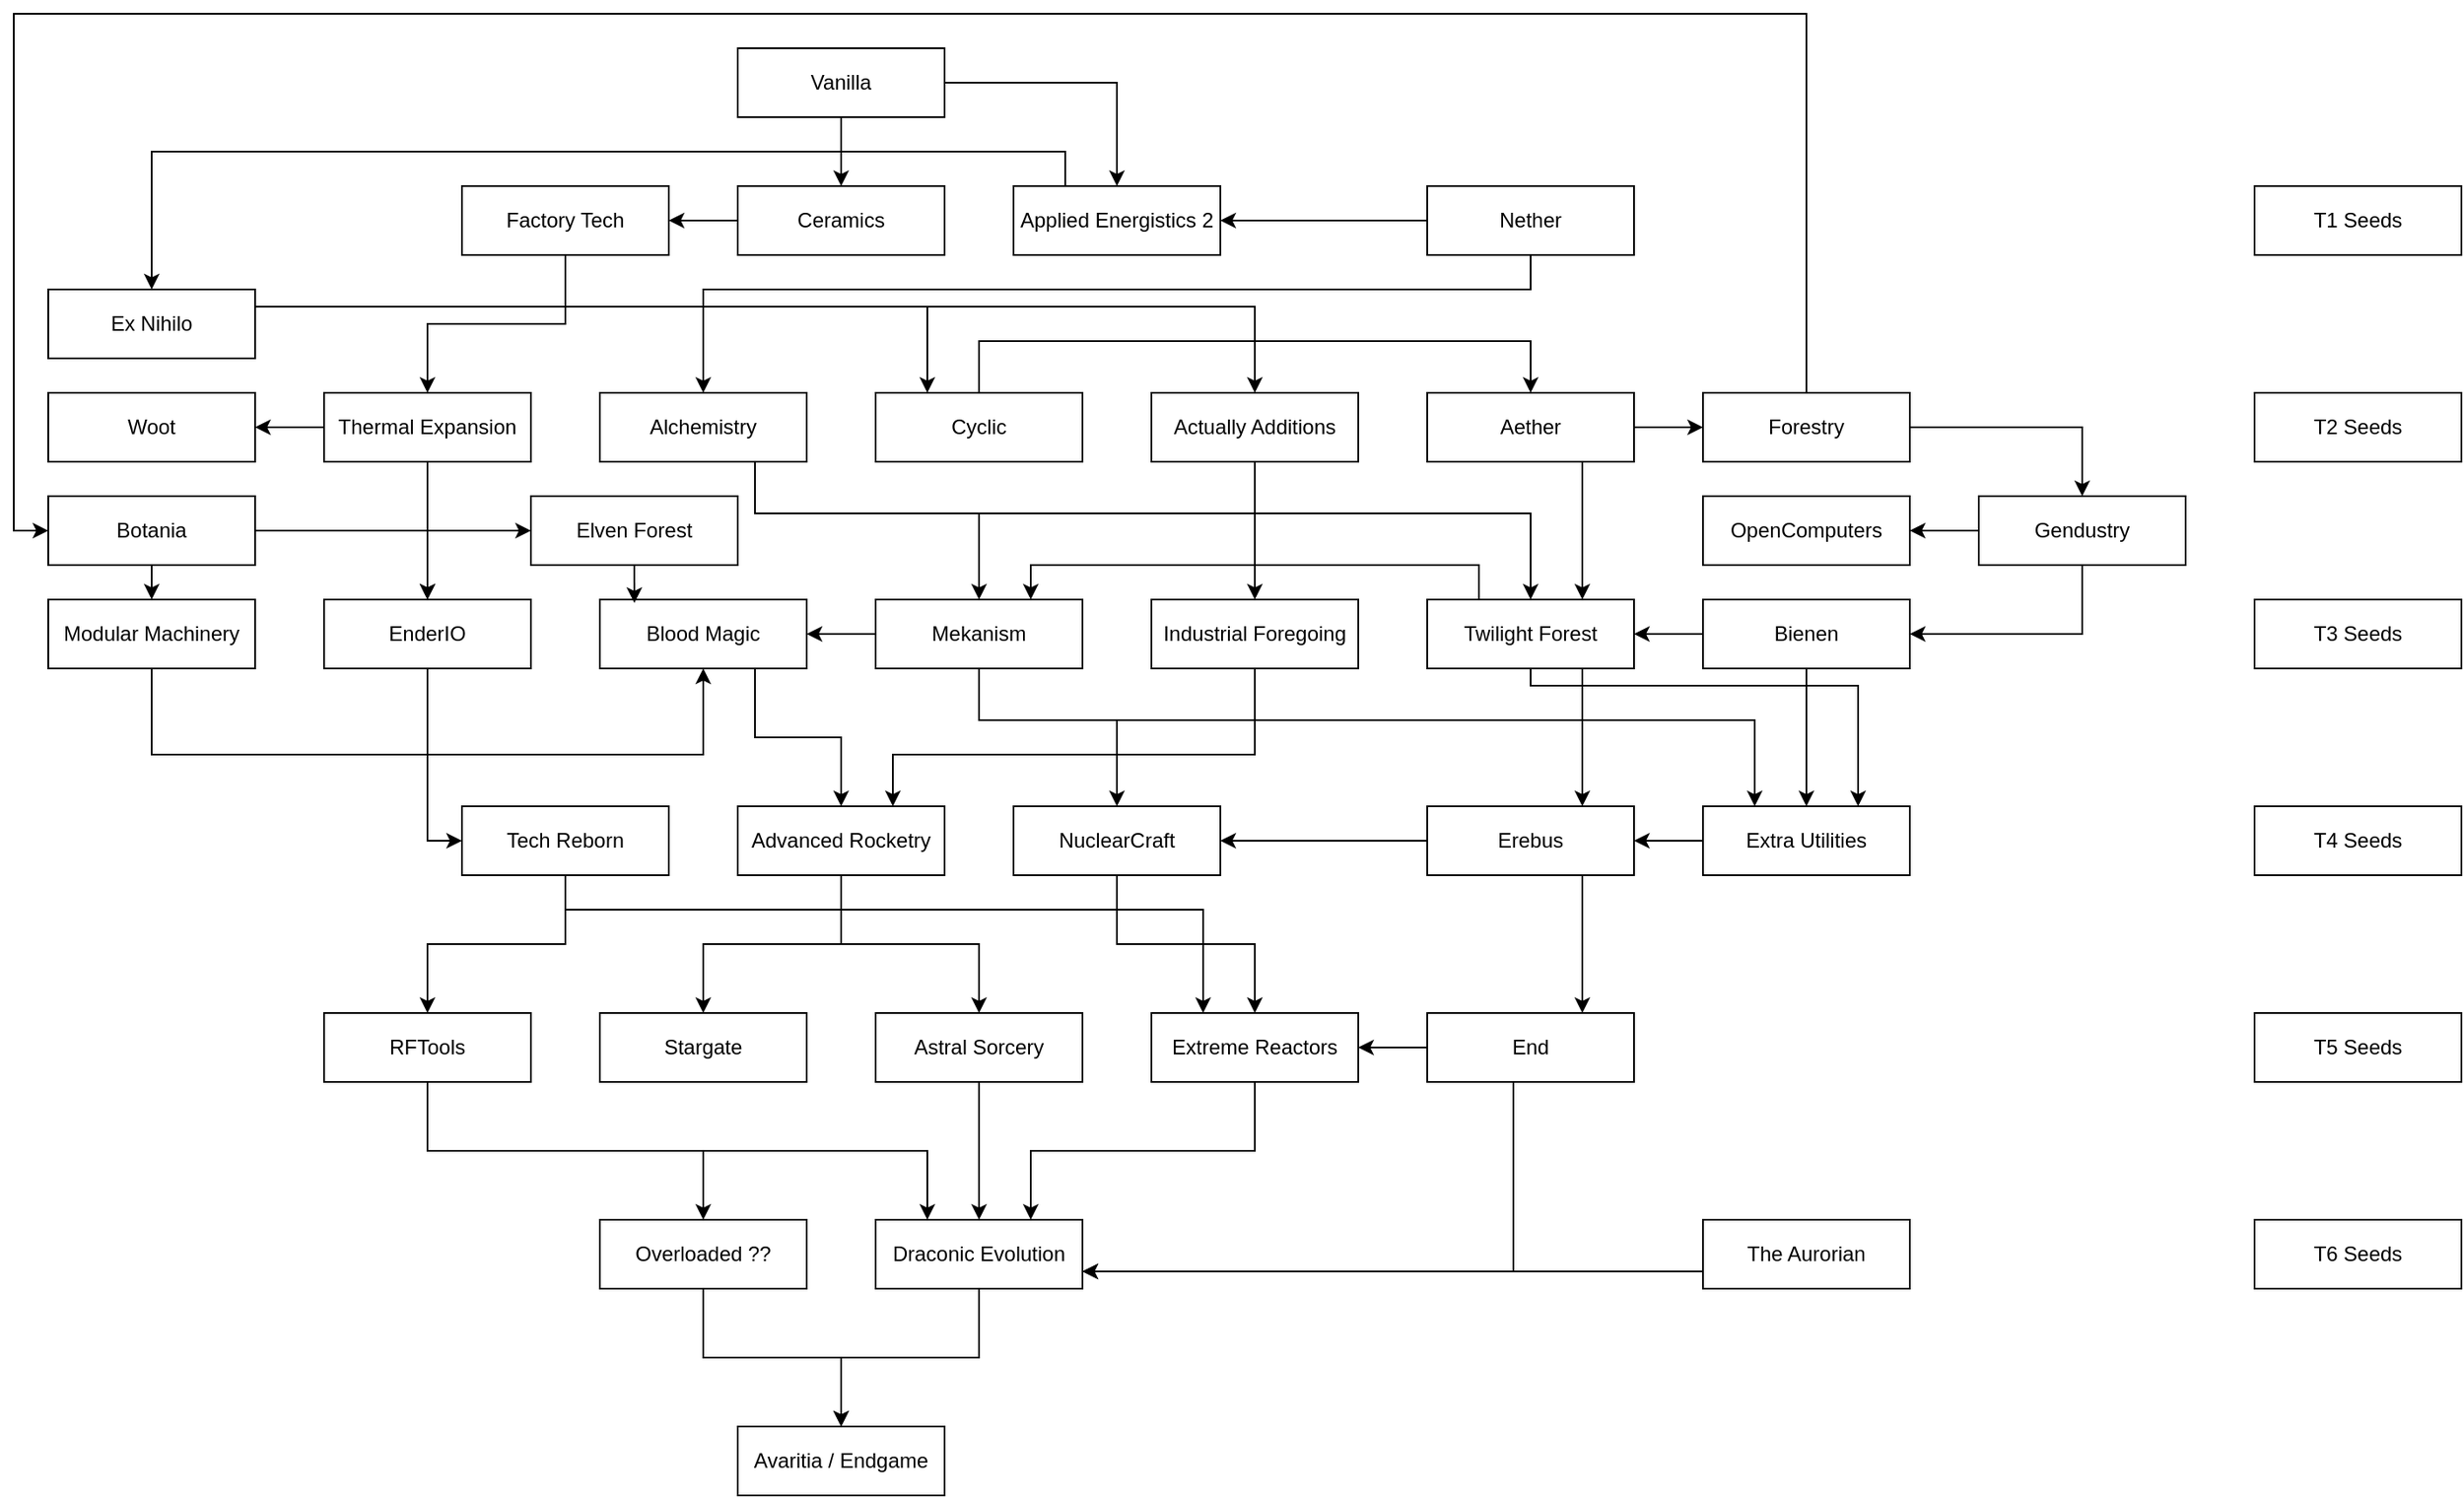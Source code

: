 <mxfile version="12.5.3" type="device"><diagram id="li2SQ4Bsw_zm8HCd5v-s" name="Page-1"><mxGraphModel dx="1422" dy="822" grid="1" gridSize="10" guides="1" tooltips="1" connect="1" arrows="1" fold="1" page="1" pageScale="1" pageWidth="1169" pageHeight="827" math="0" shadow="0"><root><mxCell id="0"/><mxCell id="1" parent="0"/><mxCell id="o-nXF44kHD8iium2Obyb-37" value="" style="edgeStyle=orthogonalEdgeStyle;rounded=0;orthogonalLoop=1;jettySize=auto;html=1;" parent="1" source="o-nXF44kHD8iium2Obyb-1" target="o-nXF44kHD8iium2Obyb-24" edge="1"><mxGeometry relative="1" as="geometry"/></mxCell><mxCell id="o-nXF44kHD8iium2Obyb-39" value="" style="edgeStyle=orthogonalEdgeStyle;rounded=0;orthogonalLoop=1;jettySize=auto;html=1;" parent="1" source="o-nXF44kHD8iium2Obyb-1" target="o-nXF44kHD8iium2Obyb-14" edge="1"><mxGeometry relative="1" as="geometry"><mxPoint x="640" y="60" as="targetPoint"/></mxGeometry></mxCell><mxCell id="o-nXF44kHD8iium2Obyb-1" value="Vanilla" style="rounded=0;whiteSpace=wrap;html=1;" parent="1" vertex="1"><mxGeometry x="440" y="40" width="120" height="40" as="geometry"/></mxCell><mxCell id="o-nXF44kHD8iium2Obyb-94" style="edgeStyle=orthogonalEdgeStyle;rounded=0;orthogonalLoop=1;jettySize=auto;html=1;exitX=0.5;exitY=1;exitDx=0;exitDy=0;entryX=0.75;entryY=0;entryDx=0;entryDy=0;" parent="1" source="o-nXF44kHD8iium2Obyb-2" target="o-nXF44kHD8iium2Obyb-10" edge="1"><mxGeometry relative="1" as="geometry"><Array as="points"><mxPoint x="740" y="450"/><mxPoint x="530" y="450"/></Array></mxGeometry></mxCell><mxCell id="o-nXF44kHD8iium2Obyb-2" value="Industrial Foregoing" style="rounded=0;whiteSpace=wrap;html=1;" parent="1" vertex="1"><mxGeometry x="680" y="360" width="120" height="40" as="geometry"/></mxCell><mxCell id="o-nXF44kHD8iium2Obyb-105" value="" style="edgeStyle=orthogonalEdgeStyle;rounded=0;orthogonalLoop=1;jettySize=auto;html=1;" parent="1" source="o-nXF44kHD8iium2Obyb-3" target="o-nXF44kHD8iium2Obyb-15" edge="1"><mxGeometry relative="1" as="geometry"/></mxCell><mxCell id="o-nXF44kHD8iium2Obyb-3" value="Astral Sorcery" style="rounded=0;whiteSpace=wrap;html=1;" parent="1" vertex="1"><mxGeometry x="520" y="600" width="120" height="40" as="geometry"/></mxCell><mxCell id="o-nXF44kHD8iium2Obyb-92" style="edgeStyle=orthogonalEdgeStyle;rounded=0;orthogonalLoop=1;jettySize=auto;html=1;exitX=0.75;exitY=1;exitDx=0;exitDy=0;" parent="1" source="o-nXF44kHD8iium2Obyb-4" target="o-nXF44kHD8iium2Obyb-10" edge="1"><mxGeometry relative="1" as="geometry"/></mxCell><mxCell id="o-nXF44kHD8iium2Obyb-4" value="Blood Magic" style="rounded=0;whiteSpace=wrap;html=1;" parent="1" vertex="1"><mxGeometry x="360" y="360" width="120" height="40" as="geometry"/></mxCell><mxCell id="o-nXF44kHD8iium2Obyb-63" value="" style="edgeStyle=orthogonalEdgeStyle;rounded=0;orthogonalLoop=1;jettySize=auto;html=1;" parent="1" source="o-nXF44kHD8iium2Obyb-5" target="o-nXF44kHD8iium2Obyb-7" edge="1"><mxGeometry relative="1" as="geometry"><mxPoint x="240" y="320" as="targetPoint"/></mxGeometry></mxCell><mxCell id="o-nXF44kHD8iium2Obyb-66" value="" style="edgeStyle=orthogonalEdgeStyle;rounded=0;orthogonalLoop=1;jettySize=auto;html=1;" parent="1" source="o-nXF44kHD8iium2Obyb-5" edge="1"><mxGeometry relative="1" as="geometry"><mxPoint x="100" y="360" as="targetPoint"/></mxGeometry></mxCell><mxCell id="HbDj6OZq1fD6NnR-A2iY-11" style="edgeStyle=orthogonalEdgeStyle;rounded=0;orthogonalLoop=1;jettySize=auto;html=1;exitX=1;exitY=0.5;exitDx=0;exitDy=0;entryX=0;entryY=0.5;entryDx=0;entryDy=0;" edge="1" parent="1" source="o-nXF44kHD8iium2Obyb-5" target="HbDj6OZq1fD6NnR-A2iY-3"><mxGeometry relative="1" as="geometry"/></mxCell><mxCell id="o-nXF44kHD8iium2Obyb-5" value="Botania" style="rounded=0;whiteSpace=wrap;html=1;" parent="1" vertex="1"><mxGeometry x="40" y="300" width="120" height="40" as="geometry"/></mxCell><mxCell id="o-nXF44kHD8iium2Obyb-6" value="Avaritia / Endgame" style="rounded=0;whiteSpace=wrap;html=1;" parent="1" vertex="1"><mxGeometry x="440" y="840" width="120" height="40" as="geometry"/></mxCell><mxCell id="o-nXF44kHD8iium2Obyb-81" value="" style="edgeStyle=orthogonalEdgeStyle;rounded=0;orthogonalLoop=1;jettySize=auto;html=1;entryX=0;entryY=0.5;entryDx=0;entryDy=0;" parent="1" source="o-nXF44kHD8iium2Obyb-7" target="o-nXF44kHD8iium2Obyb-20" edge="1"><mxGeometry relative="1" as="geometry"><mxPoint x="260" y="480" as="targetPoint"/></mxGeometry></mxCell><mxCell id="o-nXF44kHD8iium2Obyb-7" value="EnderIO" style="rounded=0;whiteSpace=wrap;html=1;" parent="1" vertex="1"><mxGeometry x="200" y="360" width="120" height="40" as="geometry"/></mxCell><mxCell id="o-nXF44kHD8iium2Obyb-83" value="" style="edgeStyle=orthogonalEdgeStyle;rounded=0;orthogonalLoop=1;jettySize=auto;html=1;entryX=0.25;entryY=0;entryDx=0;entryDy=0;" parent="1" source="o-nXF44kHD8iium2Obyb-8" target="o-nXF44kHD8iium2Obyb-12" edge="1"><mxGeometry relative="1" as="geometry"><mxPoint x="580" y="480" as="targetPoint"/><Array as="points"><mxPoint x="580" y="430"/><mxPoint x="1030" y="430"/></Array></mxGeometry></mxCell><mxCell id="o-nXF44kHD8iium2Obyb-93" style="edgeStyle=orthogonalEdgeStyle;rounded=0;orthogonalLoop=1;jettySize=auto;html=1;exitX=0.5;exitY=1;exitDx=0;exitDy=0;entryX=0.5;entryY=0;entryDx=0;entryDy=0;" parent="1" source="o-nXF44kHD8iium2Obyb-8" target="o-nXF44kHD8iium2Obyb-29" edge="1"><mxGeometry relative="1" as="geometry"><Array as="points"><mxPoint x="580" y="430"/><mxPoint x="660" y="430"/></Array></mxGeometry></mxCell><mxCell id="o-nXF44kHD8iium2Obyb-111" value="" style="edgeStyle=orthogonalEdgeStyle;rounded=0;orthogonalLoop=1;jettySize=auto;html=1;" parent="1" source="o-nXF44kHD8iium2Obyb-8" target="o-nXF44kHD8iium2Obyb-4" edge="1"><mxGeometry relative="1" as="geometry"/></mxCell><mxCell id="o-nXF44kHD8iium2Obyb-8" value="Mekanism" style="rounded=0;whiteSpace=wrap;html=1;" parent="1" vertex="1"><mxGeometry x="520" y="360" width="120" height="40" as="geometry"/></mxCell><mxCell id="o-nXF44kHD8iium2Obyb-50" value="" style="edgeStyle=orthogonalEdgeStyle;rounded=0;orthogonalLoop=1;jettySize=auto;html=1;" parent="1" source="o-nXF44kHD8iium2Obyb-9" target="o-nXF44kHD8iium2Obyb-34" edge="1"><mxGeometry relative="1" as="geometry"/></mxCell><mxCell id="o-nXF44kHD8iium2Obyb-64" value="" style="edgeStyle=orthogonalEdgeStyle;rounded=0;orthogonalLoop=1;jettySize=auto;html=1;" parent="1" source="o-nXF44kHD8iium2Obyb-9" target="o-nXF44kHD8iium2Obyb-7" edge="1"><mxGeometry relative="1" as="geometry"/></mxCell><mxCell id="o-nXF44kHD8iium2Obyb-9" value="Thermal Expansion" style="rounded=0;whiteSpace=wrap;html=1;" parent="1" vertex="1"><mxGeometry x="200" y="240" width="120" height="40" as="geometry"/></mxCell><mxCell id="o-nXF44kHD8iium2Obyb-88" value="" style="edgeStyle=orthogonalEdgeStyle;rounded=0;orthogonalLoop=1;jettySize=auto;html=1;" parent="1" source="o-nXF44kHD8iium2Obyb-10" target="o-nXF44kHD8iium2Obyb-33" edge="1"><mxGeometry relative="1" as="geometry"><mxPoint x="500" y="600" as="targetPoint"/></mxGeometry></mxCell><mxCell id="o-nXF44kHD8iium2Obyb-10" value="Advanced Rocketry" style="rounded=0;whiteSpace=wrap;html=1;" parent="1" vertex="1"><mxGeometry x="440" y="480" width="120" height="40" as="geometry"/></mxCell><mxCell id="o-nXF44kHD8iium2Obyb-60" value="" style="edgeStyle=orthogonalEdgeStyle;rounded=0;orthogonalLoop=1;jettySize=auto;html=1;" parent="1" source="o-nXF44kHD8iium2Obyb-11" target="o-nXF44kHD8iium2Obyb-2" edge="1"><mxGeometry relative="1" as="geometry"/></mxCell><mxCell id="o-nXF44kHD8iium2Obyb-11" value="Actually Additions" style="rounded=0;whiteSpace=wrap;html=1;" parent="1" vertex="1"><mxGeometry x="680" y="240" width="120" height="40" as="geometry"/></mxCell><mxCell id="o-nXF44kHD8iium2Obyb-75" value="" style="edgeStyle=orthogonalEdgeStyle;rounded=0;orthogonalLoop=1;jettySize=auto;html=1;" parent="1" source="o-nXF44kHD8iium2Obyb-12" target="o-nXF44kHD8iium2Obyb-18" edge="1"><mxGeometry relative="1" as="geometry"/></mxCell><mxCell id="o-nXF44kHD8iium2Obyb-12" value="Extra Utilities" style="rounded=0;whiteSpace=wrap;html=1;" parent="1" vertex="1"><mxGeometry x="1000" y="480" width="120" height="40" as="geometry"/></mxCell><mxCell id="o-nXF44kHD8iium2Obyb-13" value="OpenComputers" style="rounded=0;whiteSpace=wrap;html=1;" parent="1" vertex="1"><mxGeometry x="1000" y="300" width="120" height="40" as="geometry"/></mxCell><mxCell id="nZScnemNXDAMBwu8Jyb--1" style="edgeStyle=orthogonalEdgeStyle;rounded=0;orthogonalLoop=1;jettySize=auto;html=1;exitX=0.25;exitY=0;exitDx=0;exitDy=0;entryX=0.5;entryY=0;entryDx=0;entryDy=0;" parent="1" source="o-nXF44kHD8iium2Obyb-14" target="o-nXF44kHD8iium2Obyb-25" edge="1"><mxGeometry relative="1" as="geometry"/></mxCell><mxCell id="o-nXF44kHD8iium2Obyb-14" value="Applied Energistics 2" style="rounded=0;whiteSpace=wrap;html=1;" parent="1" vertex="1"><mxGeometry x="600" y="120" width="120" height="40" as="geometry"/></mxCell><mxCell id="o-nXF44kHD8iium2Obyb-36" value="" style="edgeStyle=orthogonalEdgeStyle;rounded=0;orthogonalLoop=1;jettySize=auto;html=1;" parent="1" source="o-nXF44kHD8iium2Obyb-15" target="o-nXF44kHD8iium2Obyb-6" edge="1"><mxGeometry relative="1" as="geometry"/></mxCell><mxCell id="o-nXF44kHD8iium2Obyb-15" value="Draconic Evolution" style="rounded=0;whiteSpace=wrap;html=1;" parent="1" vertex="1"><mxGeometry x="520" y="720" width="120" height="40" as="geometry"/></mxCell><mxCell id="o-nXF44kHD8iium2Obyb-84" value="" style="edgeStyle=orthogonalEdgeStyle;rounded=0;orthogonalLoop=1;jettySize=auto;html=1;entryX=0.75;entryY=0;entryDx=0;entryDy=0;" parent="1" source="o-nXF44kHD8iium2Obyb-16" target="o-nXF44kHD8iium2Obyb-12" edge="1"><mxGeometry relative="1" as="geometry"><Array as="points"><mxPoint x="900" y="410"/><mxPoint x="1090" y="410"/></Array></mxGeometry></mxCell><mxCell id="o-nXF44kHD8iium2Obyb-110" style="edgeStyle=orthogonalEdgeStyle;rounded=0;orthogonalLoop=1;jettySize=auto;html=1;exitX=0.25;exitY=0;exitDx=0;exitDy=0;entryX=0.75;entryY=0;entryDx=0;entryDy=0;" parent="1" source="o-nXF44kHD8iium2Obyb-16" target="o-nXF44kHD8iium2Obyb-8" edge="1"><mxGeometry relative="1" as="geometry"/></mxCell><mxCell id="o-nXF44kHD8iium2Obyb-16" value="Twilight Forest" style="rounded=0;whiteSpace=wrap;html=1;" parent="1" vertex="1"><mxGeometry x="840" y="360" width="120" height="40" as="geometry"/></mxCell><mxCell id="o-nXF44kHD8iium2Obyb-74" value="" style="edgeStyle=orthogonalEdgeStyle;rounded=0;orthogonalLoop=1;jettySize=auto;html=1;" parent="1" source="o-nXF44kHD8iium2Obyb-17" target="o-nXF44kHD8iium2Obyb-21" edge="1"><mxGeometry relative="1" as="geometry"/></mxCell><mxCell id="o-nXF44kHD8iium2Obyb-17" value="Aether" style="rounded=0;whiteSpace=wrap;html=1;" parent="1" vertex="1"><mxGeometry x="840" y="240" width="120" height="40" as="geometry"/></mxCell><mxCell id="o-nXF44kHD8iium2Obyb-78" value="" style="edgeStyle=orthogonalEdgeStyle;rounded=0;orthogonalLoop=1;jettySize=auto;html=1;entryX=1;entryY=0.5;entryDx=0;entryDy=0;" parent="1" source="o-nXF44kHD8iium2Obyb-18" target="o-nXF44kHD8iium2Obyb-29" edge="1"><mxGeometry relative="1" as="geometry"><mxPoint x="760" y="500" as="targetPoint"/></mxGeometry></mxCell><mxCell id="o-nXF44kHD8iium2Obyb-18" value="Erebus" style="rounded=0;whiteSpace=wrap;html=1;" parent="1" vertex="1"><mxGeometry x="840" y="480" width="120" height="40" as="geometry"/></mxCell><mxCell id="o-nXF44kHD8iium2Obyb-69" value="" style="edgeStyle=orthogonalEdgeStyle;rounded=0;orthogonalLoop=1;jettySize=auto;html=1;" parent="1" source="o-nXF44kHD8iium2Obyb-19" target="o-nXF44kHD8iium2Obyb-35" edge="1"><mxGeometry relative="1" as="geometry"><Array as="points"><mxPoint x="900" y="180"/><mxPoint x="420" y="180"/></Array></mxGeometry></mxCell><mxCell id="o-nXF44kHD8iium2Obyb-113" value="" style="edgeStyle=orthogonalEdgeStyle;rounded=0;orthogonalLoop=1;jettySize=auto;html=1;entryX=1;entryY=0.5;entryDx=0;entryDy=0;" parent="1" source="o-nXF44kHD8iium2Obyb-19" target="o-nXF44kHD8iium2Obyb-14" edge="1"><mxGeometry relative="1" as="geometry"><mxPoint x="760" y="140.0" as="targetPoint"/></mxGeometry></mxCell><mxCell id="o-nXF44kHD8iium2Obyb-19" value="Nether" style="rounded=0;whiteSpace=wrap;html=1;" parent="1" vertex="1"><mxGeometry x="840" y="120" width="120" height="40" as="geometry"/></mxCell><mxCell id="o-nXF44kHD8iium2Obyb-96" style="edgeStyle=orthogonalEdgeStyle;rounded=0;orthogonalLoop=1;jettySize=auto;html=1;exitX=0.5;exitY=1;exitDx=0;exitDy=0;" parent="1" source="o-nXF44kHD8iium2Obyb-20" target="o-nXF44kHD8iium2Obyb-30" edge="1"><mxGeometry relative="1" as="geometry"/></mxCell><mxCell id="o-nXF44kHD8iium2Obyb-114" style="edgeStyle=orthogonalEdgeStyle;rounded=0;orthogonalLoop=1;jettySize=auto;html=1;exitX=0.5;exitY=1;exitDx=0;exitDy=0;entryX=0.25;entryY=0;entryDx=0;entryDy=0;" parent="1" source="o-nXF44kHD8iium2Obyb-20" target="o-nXF44kHD8iium2Obyb-26" edge="1"><mxGeometry relative="1" as="geometry"><Array as="points"><mxPoint x="340" y="540"/><mxPoint x="710" y="540"/></Array></mxGeometry></mxCell><mxCell id="o-nXF44kHD8iium2Obyb-20" value="Tech Reborn" style="rounded=0;whiteSpace=wrap;html=1;" parent="1" vertex="1"><mxGeometry x="280" y="480" width="120" height="40" as="geometry"/></mxCell><mxCell id="o-nXF44kHD8iium2Obyb-55" value="" style="edgeStyle=orthogonalEdgeStyle;rounded=0;orthogonalLoop=1;jettySize=auto;html=1;" parent="1" source="o-nXF44kHD8iium2Obyb-21" target="o-nXF44kHD8iium2Obyb-28" edge="1"><mxGeometry relative="1" as="geometry"><mxPoint x="1200" y="260" as="targetPoint"/></mxGeometry></mxCell><mxCell id="HbDj6OZq1fD6NnR-A2iY-12" style="edgeStyle=orthogonalEdgeStyle;rounded=0;orthogonalLoop=1;jettySize=auto;html=1;exitX=0.5;exitY=0;exitDx=0;exitDy=0;entryX=0;entryY=0.5;entryDx=0;entryDy=0;" edge="1" parent="1" source="o-nXF44kHD8iium2Obyb-21" target="o-nXF44kHD8iium2Obyb-5"><mxGeometry relative="1" as="geometry"><Array as="points"><mxPoint x="1060" y="20"/><mxPoint x="20" y="20"/><mxPoint x="20" y="320"/></Array></mxGeometry></mxCell><mxCell id="o-nXF44kHD8iium2Obyb-21" value="Forestry" style="rounded=0;whiteSpace=wrap;html=1;" parent="1" vertex="1"><mxGeometry x="1000" y="240" width="120" height="40" as="geometry"/></mxCell><mxCell id="o-nXF44kHD8iium2Obyb-76" value="" style="edgeStyle=orthogonalEdgeStyle;rounded=0;orthogonalLoop=1;jettySize=auto;html=1;" parent="1" source="o-nXF44kHD8iium2Obyb-22" target="o-nXF44kHD8iium2Obyb-12" edge="1"><mxGeometry relative="1" as="geometry"/></mxCell><mxCell id="o-nXF44kHD8iium2Obyb-85" value="" style="edgeStyle=orthogonalEdgeStyle;rounded=0;orthogonalLoop=1;jettySize=auto;html=1;" parent="1" source="o-nXF44kHD8iium2Obyb-22" target="o-nXF44kHD8iium2Obyb-16" edge="1"><mxGeometry relative="1" as="geometry"/></mxCell><mxCell id="o-nXF44kHD8iium2Obyb-22" value="Bienen" style="rounded=0;whiteSpace=wrap;html=1;" parent="1" vertex="1"><mxGeometry x="1000" y="360" width="120" height="40" as="geometry"/></mxCell><mxCell id="o-nXF44kHD8iium2Obyb-73" value="" style="edgeStyle=orthogonalEdgeStyle;rounded=0;orthogonalLoop=1;jettySize=auto;html=1;entryX=0.5;entryY=0;entryDx=0;entryDy=0;" parent="1" source="o-nXF44kHD8iium2Obyb-23" target="o-nXF44kHD8iium2Obyb-17" edge="1"><mxGeometry relative="1" as="geometry"><mxPoint x="580" y="160" as="targetPoint"/><Array as="points"><mxPoint x="580" y="210"/><mxPoint x="900" y="210"/></Array></mxGeometry></mxCell><mxCell id="o-nXF44kHD8iium2Obyb-23" value="Cyclic" style="rounded=0;whiteSpace=wrap;html=1;" parent="1" vertex="1"><mxGeometry x="520" y="240" width="120" height="40" as="geometry"/></mxCell><mxCell id="o-nXF44kHD8iium2Obyb-102" value="" style="edgeStyle=orthogonalEdgeStyle;rounded=0;orthogonalLoop=1;jettySize=auto;html=1;" parent="1" source="o-nXF44kHD8iium2Obyb-24" target="o-nXF44kHD8iium2Obyb-27" edge="1"><mxGeometry relative="1" as="geometry"/></mxCell><mxCell id="o-nXF44kHD8iium2Obyb-24" value="Ceramics" style="rounded=0;whiteSpace=wrap;html=1;" parent="1" vertex="1"><mxGeometry x="440" y="120" width="120" height="40" as="geometry"/></mxCell><mxCell id="o-nXF44kHD8iium2Obyb-59" value="" style="edgeStyle=orthogonalEdgeStyle;rounded=0;orthogonalLoop=1;jettySize=auto;html=1;entryX=0.5;entryY=0;entryDx=0;entryDy=0;" parent="1" source="o-nXF44kHD8iium2Obyb-25" target="o-nXF44kHD8iium2Obyb-11" edge="1"><mxGeometry relative="1" as="geometry"><mxPoint x="240" y="200" as="targetPoint"/><Array as="points"><mxPoint x="740" y="190"/></Array></mxGeometry></mxCell><mxCell id="o-nXF44kHD8iium2Obyb-103" style="edgeStyle=orthogonalEdgeStyle;rounded=0;orthogonalLoop=1;jettySize=auto;html=1;exitX=1;exitY=0.25;exitDx=0;exitDy=0;entryX=0.25;entryY=0;entryDx=0;entryDy=0;" parent="1" source="o-nXF44kHD8iium2Obyb-25" target="o-nXF44kHD8iium2Obyb-23" edge="1"><mxGeometry relative="1" as="geometry"/></mxCell><mxCell id="o-nXF44kHD8iium2Obyb-25" value="Ex Nihilo" style="rounded=0;whiteSpace=wrap;html=1;" parent="1" vertex="1"><mxGeometry x="40" y="180" width="120" height="40" as="geometry"/></mxCell><mxCell id="o-nXF44kHD8iium2Obyb-106" style="edgeStyle=orthogonalEdgeStyle;rounded=0;orthogonalLoop=1;jettySize=auto;html=1;entryX=0.75;entryY=0;entryDx=0;entryDy=0;" parent="1" source="o-nXF44kHD8iium2Obyb-26" target="o-nXF44kHD8iium2Obyb-15" edge="1"><mxGeometry relative="1" as="geometry"><Array as="points"><mxPoint x="740" y="680"/><mxPoint x="610" y="680"/></Array></mxGeometry></mxCell><mxCell id="o-nXF44kHD8iium2Obyb-26" value="Extreme Reactors" style="rounded=0;whiteSpace=wrap;html=1;" parent="1" vertex="1"><mxGeometry x="680" y="600" width="120" height="40" as="geometry"/></mxCell><mxCell id="o-nXF44kHD8iium2Obyb-49" value="" style="edgeStyle=orthogonalEdgeStyle;rounded=0;orthogonalLoop=1;jettySize=auto;html=1;entryX=0.5;entryY=0;entryDx=0;entryDy=0;" parent="1" source="o-nXF44kHD8iium2Obyb-27" target="o-nXF44kHD8iium2Obyb-9" edge="1"><mxGeometry relative="1" as="geometry"><mxPoint x="340" y="240" as="targetPoint"/></mxGeometry></mxCell><mxCell id="o-nXF44kHD8iium2Obyb-27" value="Factory Tech" style="rounded=0;whiteSpace=wrap;html=1;" parent="1" vertex="1"><mxGeometry x="280" y="120" width="120" height="40" as="geometry"/></mxCell><mxCell id="o-nXF44kHD8iium2Obyb-57" value="" style="edgeStyle=orthogonalEdgeStyle;rounded=0;orthogonalLoop=1;jettySize=auto;html=1;entryX=1;entryY=0.5;entryDx=0;entryDy=0;exitX=0.5;exitY=1;exitDx=0;exitDy=0;" parent="1" source="o-nXF44kHD8iium2Obyb-28" target="o-nXF44kHD8iium2Obyb-22" edge="1"><mxGeometry relative="1" as="geometry"><mxPoint x="1220" y="420" as="targetPoint"/></mxGeometry></mxCell><mxCell id="o-nXF44kHD8iium2Obyb-86" value="" style="edgeStyle=orthogonalEdgeStyle;rounded=0;orthogonalLoop=1;jettySize=auto;html=1;" parent="1" source="o-nXF44kHD8iium2Obyb-28" target="o-nXF44kHD8iium2Obyb-13" edge="1"><mxGeometry relative="1" as="geometry"/></mxCell><mxCell id="o-nXF44kHD8iium2Obyb-28" value="Gendustry" style="rounded=0;whiteSpace=wrap;html=1;" parent="1" vertex="1"><mxGeometry x="1160" y="300" width="120" height="40" as="geometry"/></mxCell><mxCell id="o-nXF44kHD8iium2Obyb-97" style="edgeStyle=orthogonalEdgeStyle;rounded=0;orthogonalLoop=1;jettySize=auto;html=1;" parent="1" source="o-nXF44kHD8iium2Obyb-29" target="o-nXF44kHD8iium2Obyb-26" edge="1"><mxGeometry relative="1" as="geometry"/></mxCell><mxCell id="o-nXF44kHD8iium2Obyb-29" value="NuclearCraft" style="rounded=0;whiteSpace=wrap;html=1;" parent="1" vertex="1"><mxGeometry x="600" y="480" width="120" height="40" as="geometry"/></mxCell><mxCell id="o-nXF44kHD8iium2Obyb-108" style="edgeStyle=orthogonalEdgeStyle;rounded=0;orthogonalLoop=1;jettySize=auto;html=1;" parent="1" source="o-nXF44kHD8iium2Obyb-30" target="o-nXF44kHD8iium2Obyb-32" edge="1"><mxGeometry relative="1" as="geometry"><Array as="points"><mxPoint x="260" y="680"/><mxPoint x="420" y="680"/></Array></mxGeometry></mxCell><mxCell id="o-nXF44kHD8iium2Obyb-109" style="edgeStyle=orthogonalEdgeStyle;rounded=0;orthogonalLoop=1;jettySize=auto;html=1;exitX=0.5;exitY=1;exitDx=0;exitDy=0;entryX=0.25;entryY=0;entryDx=0;entryDy=0;" parent="1" source="o-nXF44kHD8iium2Obyb-30" target="o-nXF44kHD8iium2Obyb-15" edge="1"><mxGeometry relative="1" as="geometry"/></mxCell><mxCell id="o-nXF44kHD8iium2Obyb-30" value="RFTools" style="rounded=0;whiteSpace=wrap;html=1;" parent="1" vertex="1"><mxGeometry x="200" y="600" width="120" height="40" as="geometry"/></mxCell><mxCell id="o-nXF44kHD8iium2Obyb-68" value="" style="edgeStyle=orthogonalEdgeStyle;rounded=0;orthogonalLoop=1;jettySize=auto;html=1;entryX=0.5;entryY=1;entryDx=0;entryDy=0;" parent="1" source="o-nXF44kHD8iium2Obyb-31" target="o-nXF44kHD8iium2Obyb-4" edge="1"><mxGeometry relative="1" as="geometry"><mxPoint x="100" y="480" as="targetPoint"/><Array as="points"><mxPoint x="100" y="450"/><mxPoint x="420" y="450"/></Array></mxGeometry></mxCell><mxCell id="o-nXF44kHD8iium2Obyb-31" value="Modular Machinery" style="rounded=0;whiteSpace=wrap;html=1;" parent="1" vertex="1"><mxGeometry x="40" y="360" width="120" height="40" as="geometry"/></mxCell><mxCell id="o-nXF44kHD8iium2Obyb-45" value="" style="edgeStyle=orthogonalEdgeStyle;rounded=0;orthogonalLoop=1;jettySize=auto;html=1;" parent="1" source="o-nXF44kHD8iium2Obyb-32" target="o-nXF44kHD8iium2Obyb-6" edge="1"><mxGeometry relative="1" as="geometry"><mxPoint x="580" y="840" as="targetPoint"/></mxGeometry></mxCell><mxCell id="o-nXF44kHD8iium2Obyb-32" value="Overloaded ??" style="rounded=0;whiteSpace=wrap;html=1;" parent="1" vertex="1"><mxGeometry x="360" y="720" width="120" height="40" as="geometry"/></mxCell><mxCell id="o-nXF44kHD8iium2Obyb-33" value="Stargate" style="rounded=0;whiteSpace=wrap;html=1;" parent="1" vertex="1"><mxGeometry x="360" y="600" width="120" height="40" as="geometry"/></mxCell><mxCell id="o-nXF44kHD8iium2Obyb-34" value="Woot" style="rounded=0;whiteSpace=wrap;html=1;" parent="1" vertex="1"><mxGeometry x="40" y="240" width="120" height="40" as="geometry"/></mxCell><mxCell id="o-nXF44kHD8iium2Obyb-51" value="" style="edgeStyle=orthogonalEdgeStyle;rounded=0;orthogonalLoop=1;jettySize=auto;html=1;exitX=0.75;exitY=1;exitDx=0;exitDy=0;" parent="1" source="o-nXF44kHD8iium2Obyb-35" target="o-nXF44kHD8iium2Obyb-16" edge="1"><mxGeometry relative="1" as="geometry"><Array as="points"><mxPoint x="450" y="310"/><mxPoint x="900" y="310"/></Array></mxGeometry></mxCell><mxCell id="o-nXF44kHD8iium2Obyb-61" value="" style="edgeStyle=orthogonalEdgeStyle;rounded=0;orthogonalLoop=1;jettySize=auto;html=1;exitX=0.75;exitY=1;exitDx=0;exitDy=0;" parent="1" source="o-nXF44kHD8iium2Obyb-35" target="o-nXF44kHD8iium2Obyb-8" edge="1"><mxGeometry relative="1" as="geometry"><Array as="points"><mxPoint x="450" y="310"/><mxPoint x="580" y="310"/></Array></mxGeometry></mxCell><mxCell id="o-nXF44kHD8iium2Obyb-35" value="Alchemistry" style="rounded=0;whiteSpace=wrap;html=1;" parent="1" vertex="1"><mxGeometry x="360" y="240" width="120" height="40" as="geometry"/></mxCell><mxCell id="o-nXF44kHD8iium2Obyb-98" value="" style="edgeStyle=orthogonalEdgeStyle;rounded=0;orthogonalLoop=1;jettySize=auto;html=1;" parent="1" source="o-nXF44kHD8iium2Obyb-43" target="o-nXF44kHD8iium2Obyb-26" edge="1"><mxGeometry relative="1" as="geometry"/></mxCell><mxCell id="o-nXF44kHD8iium2Obyb-100" value="" style="edgeStyle=orthogonalEdgeStyle;rounded=0;orthogonalLoop=1;jettySize=auto;html=1;entryX=1;entryY=0.75;entryDx=0;entryDy=0;" parent="1" source="o-nXF44kHD8iium2Obyb-43" target="o-nXF44kHD8iium2Obyb-15" edge="1"><mxGeometry relative="1" as="geometry"><mxPoint x="900" y="720" as="targetPoint"/><Array as="points"><mxPoint x="890" y="750"/></Array></mxGeometry></mxCell><mxCell id="o-nXF44kHD8iium2Obyb-43" value="End" style="rounded=0;whiteSpace=wrap;html=1;" parent="1" vertex="1"><mxGeometry x="840" y="600" width="120" height="40" as="geometry"/></mxCell><mxCell id="o-nXF44kHD8iium2Obyb-70" value="" style="endArrow=classic;html=1;exitX=0.75;exitY=1;exitDx=0;exitDy=0;entryX=0.75;entryY=0;entryDx=0;entryDy=0;" parent="1" source="o-nXF44kHD8iium2Obyb-17" target="o-nXF44kHD8iium2Obyb-16" edge="1"><mxGeometry width="50" height="50" relative="1" as="geometry"><mxPoint x="940" y="350" as="sourcePoint"/><mxPoint x="990" y="300" as="targetPoint"/></mxGeometry></mxCell><mxCell id="o-nXF44kHD8iium2Obyb-71" value="" style="endArrow=classic;html=1;exitX=0.75;exitY=1;exitDx=0;exitDy=0;entryX=0.75;entryY=0;entryDx=0;entryDy=0;" parent="1" source="o-nXF44kHD8iium2Obyb-16" target="o-nXF44kHD8iium2Obyb-18" edge="1"><mxGeometry width="50" height="50" relative="1" as="geometry"><mxPoint x="1010" y="620" as="sourcePoint"/><mxPoint x="1060" y="570" as="targetPoint"/></mxGeometry></mxCell><mxCell id="o-nXF44kHD8iium2Obyb-79" value="" style="endArrow=classic;html=1;exitX=0.75;exitY=1;exitDx=0;exitDy=0;entryX=0.75;entryY=0;entryDx=0;entryDy=0;" parent="1" edge="1"><mxGeometry width="50" height="50" relative="1" as="geometry"><mxPoint x="930" y="520" as="sourcePoint"/><mxPoint x="930" y="600" as="targetPoint"/></mxGeometry></mxCell><mxCell id="o-nXF44kHD8iium2Obyb-90" value="" style="edgeStyle=orthogonalEdgeStyle;rounded=0;orthogonalLoop=1;jettySize=auto;html=1;entryX=0.5;entryY=0;entryDx=0;entryDy=0;exitX=0.5;exitY=1;exitDx=0;exitDy=0;" parent="1" source="o-nXF44kHD8iium2Obyb-10" target="o-nXF44kHD8iium2Obyb-3" edge="1"><mxGeometry relative="1" as="geometry"><mxPoint x="510" y="530" as="sourcePoint"/><mxPoint x="430" y="610" as="targetPoint"/></mxGeometry></mxCell><mxCell id="o-nXF44kHD8iium2Obyb-116" value="T1 Seeds" style="rounded=0;whiteSpace=wrap;html=1;" parent="1" vertex="1"><mxGeometry x="1320" y="120" width="120" height="40" as="geometry"/></mxCell><mxCell id="o-nXF44kHD8iium2Obyb-117" value="T2&amp;nbsp;Seeds" style="rounded=0;whiteSpace=wrap;html=1;" parent="1" vertex="1"><mxGeometry x="1320" y="240" width="120" height="40" as="geometry"/></mxCell><mxCell id="o-nXF44kHD8iium2Obyb-118" value="T3 Seeds" style="rounded=0;whiteSpace=wrap;html=1;" parent="1" vertex="1"><mxGeometry x="1320" y="360" width="120" height="40" as="geometry"/></mxCell><mxCell id="o-nXF44kHD8iium2Obyb-119" value="T4 Seeds" style="rounded=0;whiteSpace=wrap;html=1;" parent="1" vertex="1"><mxGeometry x="1320" y="480" width="120" height="40" as="geometry"/></mxCell><mxCell id="o-nXF44kHD8iium2Obyb-120" value="T5 Seeds" style="rounded=0;whiteSpace=wrap;html=1;" parent="1" vertex="1"><mxGeometry x="1320" y="600" width="120" height="40" as="geometry"/></mxCell><mxCell id="o-nXF44kHD8iium2Obyb-121" value="T6 Seeds" style="rounded=0;whiteSpace=wrap;html=1;" parent="1" vertex="1"><mxGeometry x="1320" y="720" width="120" height="40" as="geometry"/></mxCell><mxCell id="HbDj6OZq1fD6NnR-A2iY-2" style="edgeStyle=orthogonalEdgeStyle;rounded=0;orthogonalLoop=1;jettySize=auto;html=1;exitX=0;exitY=0.75;exitDx=0;exitDy=0;entryX=1;entryY=0.75;entryDx=0;entryDy=0;" edge="1" parent="1" source="HbDj6OZq1fD6NnR-A2iY-1" target="o-nXF44kHD8iium2Obyb-15"><mxGeometry relative="1" as="geometry"/></mxCell><mxCell id="HbDj6OZq1fD6NnR-A2iY-1" value="The Aurorian" style="rounded=0;whiteSpace=wrap;html=1;" vertex="1" parent="1"><mxGeometry x="1000" y="720" width="120" height="40" as="geometry"/></mxCell><mxCell id="HbDj6OZq1fD6NnR-A2iY-10" style="edgeStyle=orthogonalEdgeStyle;rounded=0;orthogonalLoop=1;jettySize=auto;html=1;exitX=0.5;exitY=1;exitDx=0;exitDy=0;entryX=0.167;entryY=0.05;entryDx=0;entryDy=0;entryPerimeter=0;" edge="1" parent="1" source="HbDj6OZq1fD6NnR-A2iY-3" target="o-nXF44kHD8iium2Obyb-4"><mxGeometry relative="1" as="geometry"/></mxCell><mxCell id="HbDj6OZq1fD6NnR-A2iY-3" value="Elven Forest" style="rounded=0;whiteSpace=wrap;html=1;" vertex="1" parent="1"><mxGeometry x="320" y="300" width="120" height="40" as="geometry"/></mxCell></root></mxGraphModel></diagram></mxfile>